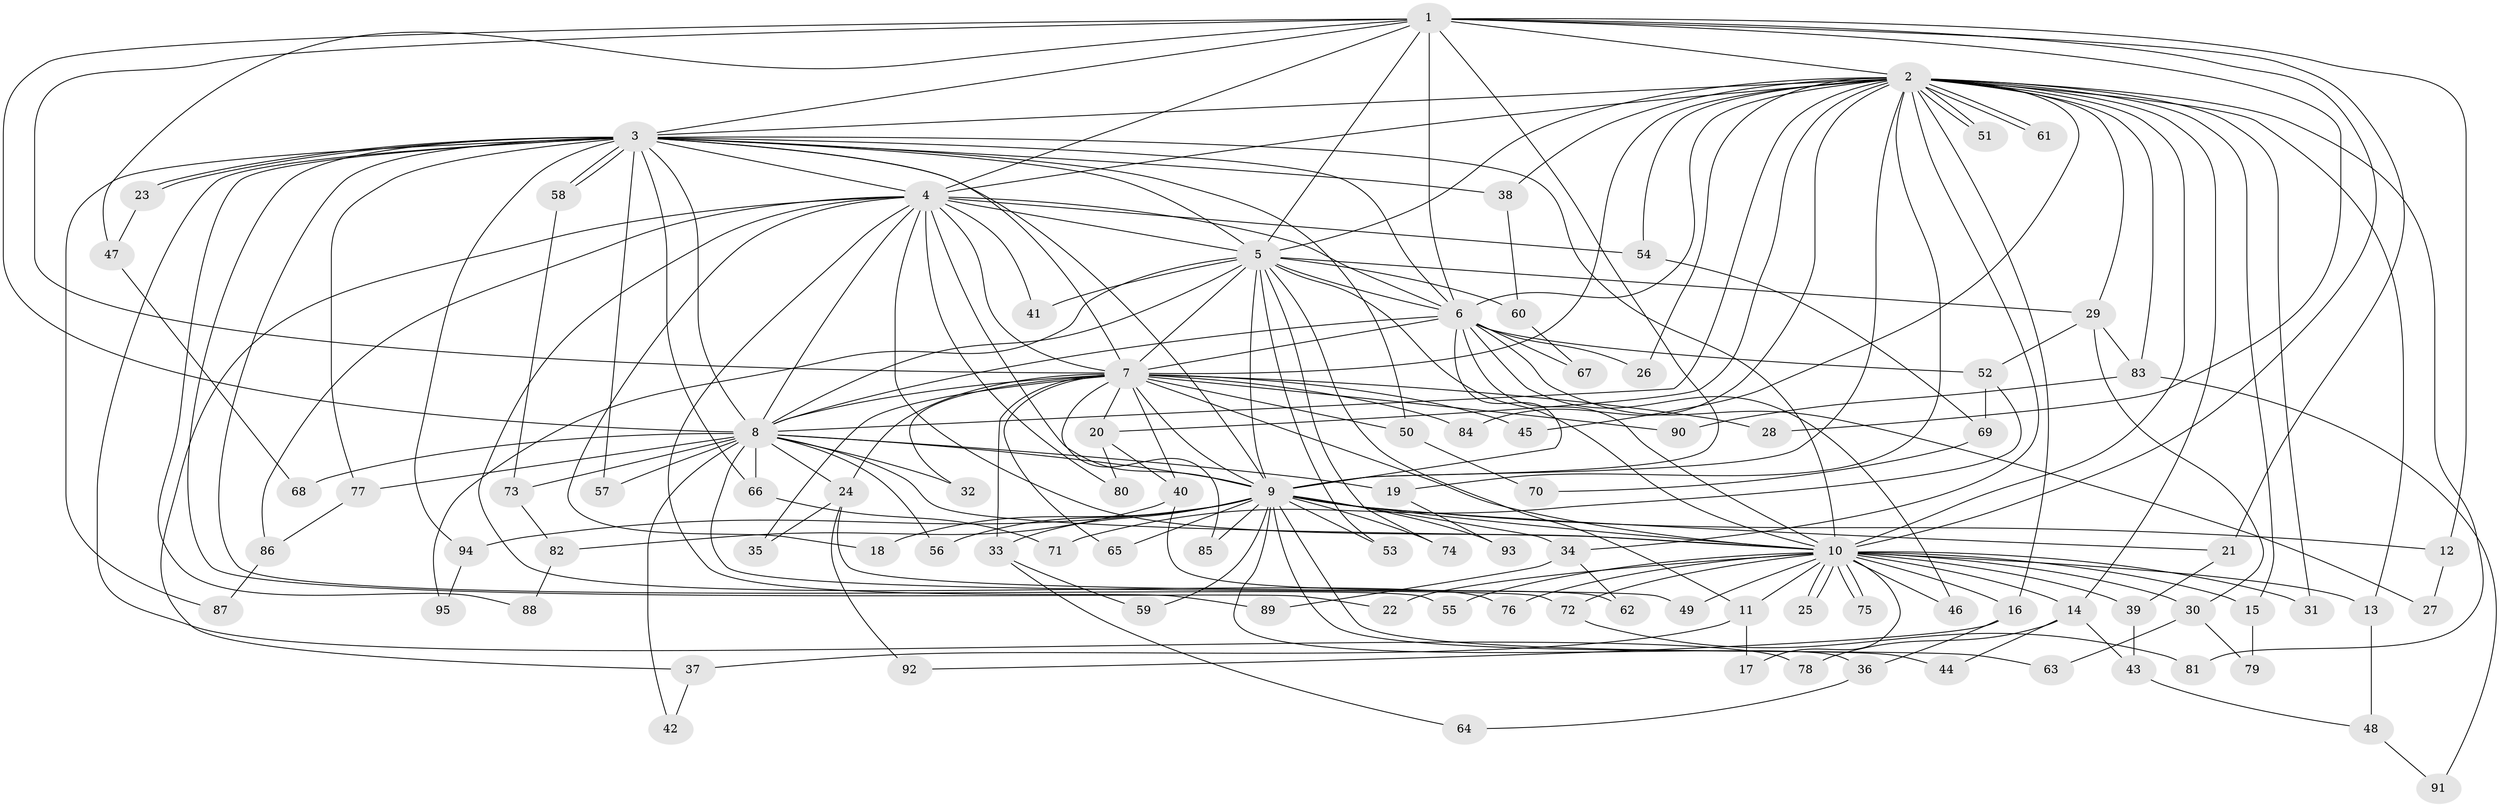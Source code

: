 // Generated by graph-tools (version 1.1) at 2025/25/03/09/25 03:25:41]
// undirected, 95 vertices, 215 edges
graph export_dot {
graph [start="1"]
  node [color=gray90,style=filled];
  1;
  2;
  3;
  4;
  5;
  6;
  7;
  8;
  9;
  10;
  11;
  12;
  13;
  14;
  15;
  16;
  17;
  18;
  19;
  20;
  21;
  22;
  23;
  24;
  25;
  26;
  27;
  28;
  29;
  30;
  31;
  32;
  33;
  34;
  35;
  36;
  37;
  38;
  39;
  40;
  41;
  42;
  43;
  44;
  45;
  46;
  47;
  48;
  49;
  50;
  51;
  52;
  53;
  54;
  55;
  56;
  57;
  58;
  59;
  60;
  61;
  62;
  63;
  64;
  65;
  66;
  67;
  68;
  69;
  70;
  71;
  72;
  73;
  74;
  75;
  76;
  77;
  78;
  79;
  80;
  81;
  82;
  83;
  84;
  85;
  86;
  87;
  88;
  89;
  90;
  91;
  92;
  93;
  94;
  95;
  1 -- 2;
  1 -- 3;
  1 -- 4;
  1 -- 5;
  1 -- 6;
  1 -- 7;
  1 -- 8;
  1 -- 9;
  1 -- 10;
  1 -- 12;
  1 -- 21;
  1 -- 28;
  1 -- 47;
  2 -- 3;
  2 -- 4;
  2 -- 5;
  2 -- 6;
  2 -- 7;
  2 -- 8;
  2 -- 9;
  2 -- 10;
  2 -- 13;
  2 -- 14;
  2 -- 15;
  2 -- 16;
  2 -- 19;
  2 -- 20;
  2 -- 26;
  2 -- 29;
  2 -- 31;
  2 -- 34;
  2 -- 38;
  2 -- 45;
  2 -- 51;
  2 -- 51;
  2 -- 54;
  2 -- 61;
  2 -- 61;
  2 -- 81;
  2 -- 83;
  2 -- 84;
  3 -- 4;
  3 -- 5;
  3 -- 6;
  3 -- 7;
  3 -- 8;
  3 -- 9;
  3 -- 10;
  3 -- 22;
  3 -- 23;
  3 -- 23;
  3 -- 38;
  3 -- 50;
  3 -- 55;
  3 -- 57;
  3 -- 58;
  3 -- 58;
  3 -- 66;
  3 -- 77;
  3 -- 78;
  3 -- 87;
  3 -- 88;
  3 -- 94;
  4 -- 5;
  4 -- 6;
  4 -- 7;
  4 -- 8;
  4 -- 9;
  4 -- 10;
  4 -- 18;
  4 -- 37;
  4 -- 41;
  4 -- 54;
  4 -- 76;
  4 -- 80;
  4 -- 86;
  4 -- 89;
  5 -- 6;
  5 -- 7;
  5 -- 8;
  5 -- 9;
  5 -- 10;
  5 -- 11;
  5 -- 29;
  5 -- 41;
  5 -- 53;
  5 -- 60;
  5 -- 74;
  5 -- 95;
  6 -- 7;
  6 -- 8;
  6 -- 9;
  6 -- 10;
  6 -- 26;
  6 -- 27;
  6 -- 46;
  6 -- 52;
  6 -- 67;
  7 -- 8;
  7 -- 9;
  7 -- 10;
  7 -- 20;
  7 -- 24;
  7 -- 28;
  7 -- 32;
  7 -- 33;
  7 -- 35;
  7 -- 40;
  7 -- 45;
  7 -- 50;
  7 -- 65;
  7 -- 84;
  7 -- 85;
  7 -- 90;
  8 -- 9;
  8 -- 10;
  8 -- 19;
  8 -- 24;
  8 -- 32;
  8 -- 42;
  8 -- 56;
  8 -- 57;
  8 -- 66;
  8 -- 68;
  8 -- 72;
  8 -- 73;
  8 -- 77;
  9 -- 10;
  9 -- 12;
  9 -- 18;
  9 -- 21;
  9 -- 33;
  9 -- 34;
  9 -- 36;
  9 -- 44;
  9 -- 53;
  9 -- 56;
  9 -- 59;
  9 -- 63;
  9 -- 65;
  9 -- 74;
  9 -- 85;
  9 -- 93;
  9 -- 94;
  10 -- 11;
  10 -- 13;
  10 -- 14;
  10 -- 15;
  10 -- 16;
  10 -- 17;
  10 -- 22;
  10 -- 25;
  10 -- 25;
  10 -- 30;
  10 -- 31;
  10 -- 39;
  10 -- 46;
  10 -- 49;
  10 -- 55;
  10 -- 72;
  10 -- 75;
  10 -- 75;
  10 -- 76;
  11 -- 17;
  11 -- 37;
  12 -- 27;
  13 -- 48;
  14 -- 43;
  14 -- 44;
  14 -- 78;
  15 -- 79;
  16 -- 36;
  16 -- 92;
  19 -- 93;
  20 -- 40;
  20 -- 80;
  21 -- 39;
  23 -- 47;
  24 -- 35;
  24 -- 49;
  24 -- 92;
  29 -- 30;
  29 -- 52;
  29 -- 83;
  30 -- 63;
  30 -- 79;
  33 -- 59;
  33 -- 64;
  34 -- 62;
  34 -- 89;
  36 -- 64;
  37 -- 42;
  38 -- 60;
  39 -- 43;
  40 -- 62;
  40 -- 82;
  43 -- 48;
  47 -- 68;
  48 -- 91;
  50 -- 70;
  52 -- 69;
  52 -- 71;
  54 -- 69;
  58 -- 73;
  60 -- 67;
  66 -- 71;
  69 -- 70;
  72 -- 81;
  73 -- 82;
  77 -- 86;
  82 -- 88;
  83 -- 90;
  83 -- 91;
  86 -- 87;
  94 -- 95;
}
